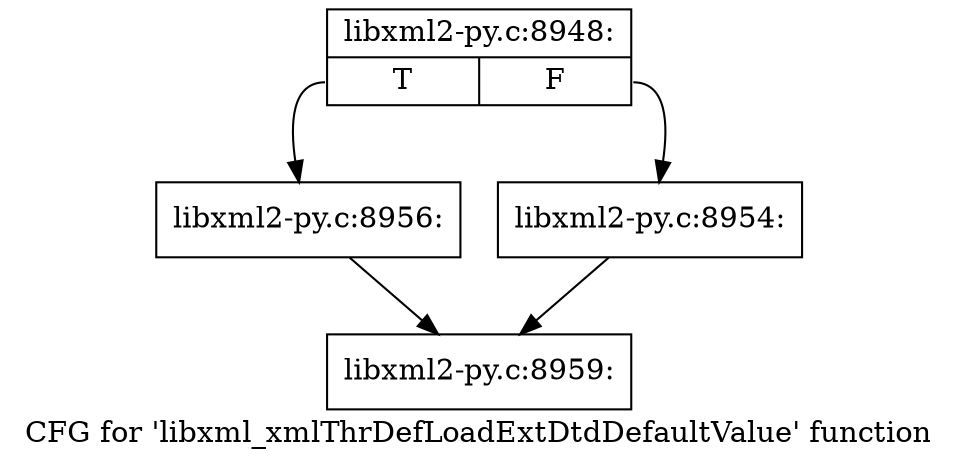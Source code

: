digraph "CFG for 'libxml_xmlThrDefLoadExtDtdDefaultValue' function" {
	label="CFG for 'libxml_xmlThrDefLoadExtDtdDefaultValue' function";

	Node0x44c5e00 [shape=record,label="{libxml2-py.c:8948:|{<s0>T|<s1>F}}"];
	Node0x44c5e00:s0 -> Node0x44c6e60;
	Node0x44c5e00:s1 -> Node0x44c6e10;
	Node0x44c6e10 [shape=record,label="{libxml2-py.c:8954:}"];
	Node0x44c6e10 -> Node0x44c4380;
	Node0x44c6e60 [shape=record,label="{libxml2-py.c:8956:}"];
	Node0x44c6e60 -> Node0x44c4380;
	Node0x44c4380 [shape=record,label="{libxml2-py.c:8959:}"];
}
